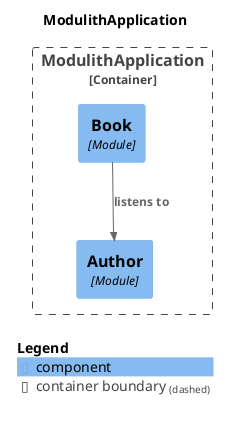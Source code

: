 @startuml
set separator none
title ModulithApplication

top to bottom direction

!include <C4/C4>
!include <C4/C4_Context>
!include <C4/C4_Component>

Container_Boundary("ModulithApplication.ModulithApplication_boundary", "ModulithApplication", $tags="") {
  Component(ModulithApplication.ModulithApplication.Author, "Author", $techn="Module", $descr="", $tags="", $link="")
  Component(ModulithApplication.ModulithApplication.Book, "Book", $techn="Module", $descr="", $tags="", $link="")
}

Rel(ModulithApplication.ModulithApplication.Book, ModulithApplication.ModulithApplication.Author, "listens to", $techn="", $tags="", $link="")

SHOW_LEGEND(true)
@enduml